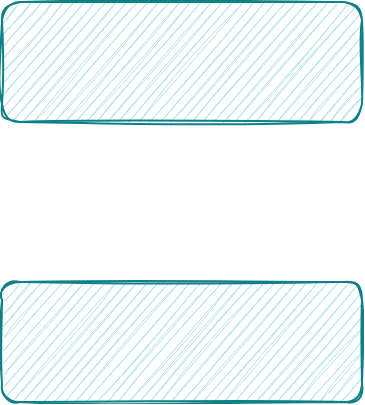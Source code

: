 <mxfile version="18.1.3" type="github">
  <diagram id="YqbfNS59AV8K57wa0ar-" name="Page-1">
    <mxGraphModel dx="2062" dy="1092" grid="1" gridSize="10" guides="1" tooltips="1" connect="1" arrows="1" fold="1" page="1" pageScale="1" pageWidth="827" pageHeight="1169" math="0" shadow="0">
      <root>
        <mxCell id="0" />
        <mxCell id="1" parent="0" />
        <mxCell id="95r4vGn4htXXSL_gkDag-1" value="" style="rounded=1;whiteSpace=wrap;html=1;fillColor=#b0e3e6;strokeColor=#0e8088;shadow=0;sketch=1;glass=0;" vertex="1" parent="1">
          <mxGeometry x="170" y="160" width="180" height="60" as="geometry" />
        </mxCell>
        <mxCell id="95r4vGn4htXXSL_gkDag-2" value="" style="rounded=1;whiteSpace=wrap;html=1;fillColor=#b0e3e6;strokeColor=#0e8088;shadow=0;sketch=1;glass=0;" vertex="1" parent="1">
          <mxGeometry x="170" y="300" width="180" height="60" as="geometry" />
        </mxCell>
      </root>
    </mxGraphModel>
  </diagram>
</mxfile>
